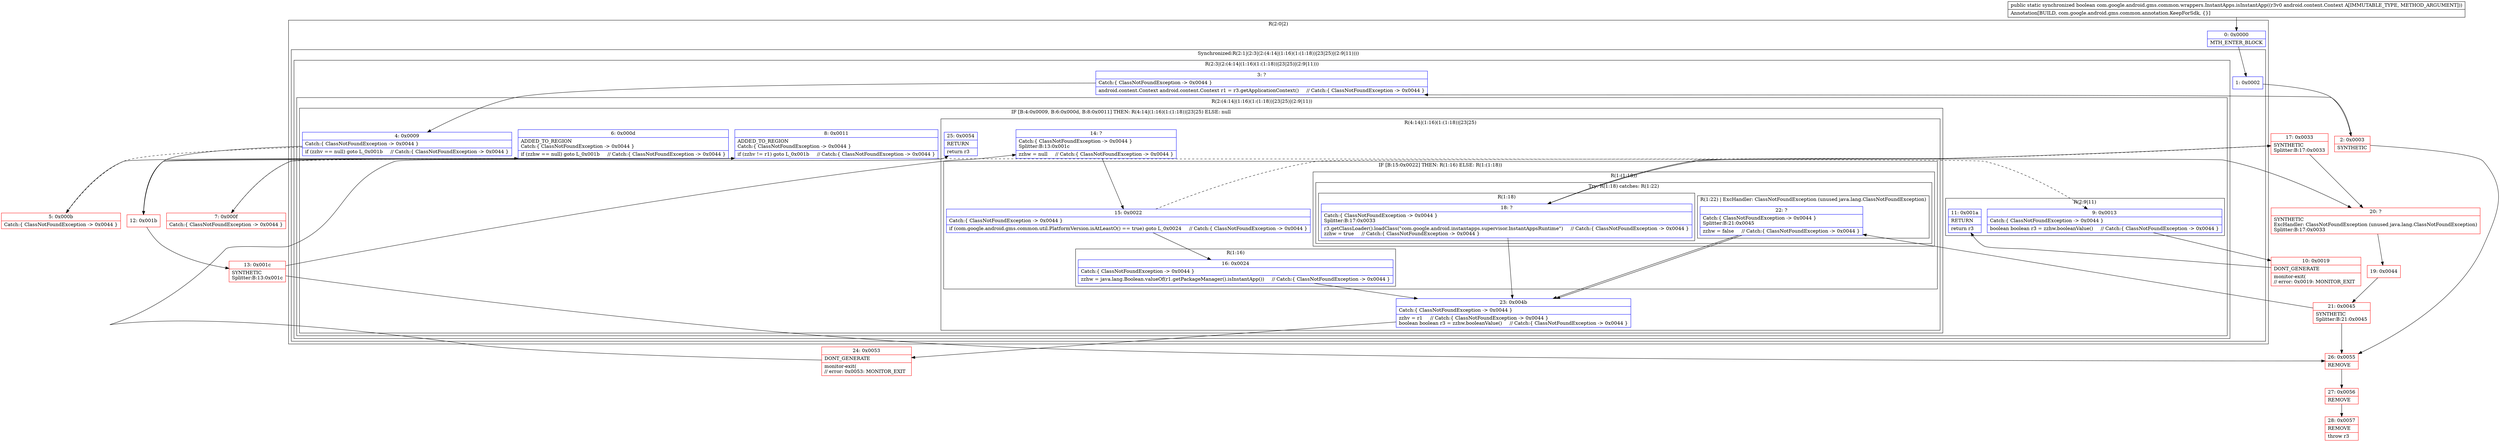 digraph "CFG forcom.google.android.gms.common.wrappers.InstantApps.isInstantApp(Landroid\/content\/Context;)Z" {
subgraph cluster_Region_181096506 {
label = "R(2:0|2)";
node [shape=record,color=blue];
Node_0 [shape=record,label="{0\:\ 0x0000|MTH_ENTER_BLOCK\l}"];
subgraph cluster_SynchronizedRegion_2147385480 {
label = "Synchronized:R(2:1|(2:3|(2:(4:14|(1:16)(1:(1:18))|23|25)|(2:9|11))))";
node [shape=record,color=blue];
Node_1 [shape=record,label="{1\:\ 0x0002}"];
subgraph cluster_Region_275683726 {
label = "R(2:3|(2:(4:14|(1:16)(1:(1:18))|23|25)|(2:9|11)))";
node [shape=record,color=blue];
Node_3 [shape=record,label="{3\:\ ?|Catch:\{ ClassNotFoundException \-\> 0x0044 \}\l|android.content.Context android.content.Context r1 = r3.getApplicationContext()     \/\/ Catch:\{ ClassNotFoundException \-\> 0x0044 \}\l}"];
subgraph cluster_Region_1552905784 {
label = "R(2:(4:14|(1:16)(1:(1:18))|23|25)|(2:9|11))";
node [shape=record,color=blue];
subgraph cluster_IfRegion_1583047464 {
label = "IF [B:4:0x0009, B:6:0x000d, B:8:0x0011] THEN: R(4:14|(1:16)(1:(1:18))|23|25) ELSE: null";
node [shape=record,color=blue];
Node_4 [shape=record,label="{4\:\ 0x0009|Catch:\{ ClassNotFoundException \-\> 0x0044 \}\l|if (zzhv == null) goto L_0x001b     \/\/ Catch:\{ ClassNotFoundException \-\> 0x0044 \}\l}"];
Node_6 [shape=record,label="{6\:\ 0x000d|ADDED_TO_REGION\lCatch:\{ ClassNotFoundException \-\> 0x0044 \}\l|if (zzhw == null) goto L_0x001b     \/\/ Catch:\{ ClassNotFoundException \-\> 0x0044 \}\l}"];
Node_8 [shape=record,label="{8\:\ 0x0011|ADDED_TO_REGION\lCatch:\{ ClassNotFoundException \-\> 0x0044 \}\l|if (zzhv != r1) goto L_0x001b     \/\/ Catch:\{ ClassNotFoundException \-\> 0x0044 \}\l}"];
subgraph cluster_Region_256856554 {
label = "R(4:14|(1:16)(1:(1:18))|23|25)";
node [shape=record,color=blue];
Node_14 [shape=record,label="{14\:\ ?|Catch:\{ ClassNotFoundException \-\> 0x0044 \}\lSplitter:B:13:0x001c\l|zzhw = null     \/\/ Catch:\{ ClassNotFoundException \-\> 0x0044 \}\l}"];
subgraph cluster_IfRegion_1097079856 {
label = "IF [B:15:0x0022] THEN: R(1:16) ELSE: R(1:(1:18))";
node [shape=record,color=blue];
Node_15 [shape=record,label="{15\:\ 0x0022|Catch:\{ ClassNotFoundException \-\> 0x0044 \}\l|if (com.google.android.gms.common.util.PlatformVersion.isAtLeastO() == true) goto L_0x0024     \/\/ Catch:\{ ClassNotFoundException \-\> 0x0044 \}\l}"];
subgraph cluster_Region_129792934 {
label = "R(1:16)";
node [shape=record,color=blue];
Node_16 [shape=record,label="{16\:\ 0x0024|Catch:\{ ClassNotFoundException \-\> 0x0044 \}\l|zzhw = java.lang.Boolean.valueOf(r1.getPackageManager().isInstantApp())     \/\/ Catch:\{ ClassNotFoundException \-\> 0x0044 \}\l}"];
}
subgraph cluster_Region_301911718 {
label = "R(1:(1:18))";
node [shape=record,color=blue];
subgraph cluster_TryCatchRegion_445642449 {
label = "Try: R(1:18) catches: R(1:22)";
node [shape=record,color=blue];
subgraph cluster_Region_1024879886 {
label = "R(1:18)";
node [shape=record,color=blue];
Node_18 [shape=record,label="{18\:\ ?|Catch:\{ ClassNotFoundException \-\> 0x0044 \}\lSplitter:B:17:0x0033\l|r3.getClassLoader().loadClass(\"com.google.android.instantapps.supervisor.InstantAppsRuntime\")     \/\/ Catch:\{ ClassNotFoundException \-\> 0x0044 \}\lzzhw = true     \/\/ Catch:\{ ClassNotFoundException \-\> 0x0044 \}\l}"];
}
subgraph cluster_Region_1551004416 {
label = "R(1:22) | ExcHandler: ClassNotFoundException (unused java.lang.ClassNotFoundException)\l";
node [shape=record,color=blue];
Node_22 [shape=record,label="{22\:\ ?|Catch:\{ ClassNotFoundException \-\> 0x0044 \}\lSplitter:B:21:0x0045\l|zzhw = false     \/\/ Catch:\{ ClassNotFoundException \-\> 0x0044 \}\l}"];
}
}
}
}
Node_23 [shape=record,label="{23\:\ 0x004b|Catch:\{ ClassNotFoundException \-\> 0x0044 \}\l|zzhv = r1     \/\/ Catch:\{ ClassNotFoundException \-\> 0x0044 \}\lboolean boolean r3 = zzhw.booleanValue()     \/\/ Catch:\{ ClassNotFoundException \-\> 0x0044 \}\l}"];
Node_25 [shape=record,label="{25\:\ 0x0054|RETURN\l|return r3\l}"];
}
}
subgraph cluster_Region_1804143460 {
label = "R(2:9|11)";
node [shape=record,color=blue];
Node_9 [shape=record,label="{9\:\ 0x0013|Catch:\{ ClassNotFoundException \-\> 0x0044 \}\l|boolean boolean r3 = zzhw.booleanValue()     \/\/ Catch:\{ ClassNotFoundException \-\> 0x0044 \}\l}"];
Node_11 [shape=record,label="{11\:\ 0x001a|RETURN\l|return r3\l}"];
}
}
}
}
}
subgraph cluster_Region_1551004416 {
label = "R(1:22) | ExcHandler: ClassNotFoundException (unused java.lang.ClassNotFoundException)\l";
node [shape=record,color=blue];
Node_22 [shape=record,label="{22\:\ ?|Catch:\{ ClassNotFoundException \-\> 0x0044 \}\lSplitter:B:21:0x0045\l|zzhw = false     \/\/ Catch:\{ ClassNotFoundException \-\> 0x0044 \}\l}"];
}
Node_2 [shape=record,color=red,label="{2\:\ 0x0003|SYNTHETIC\l}"];
Node_5 [shape=record,color=red,label="{5\:\ 0x000b|Catch:\{ ClassNotFoundException \-\> 0x0044 \}\l}"];
Node_7 [shape=record,color=red,label="{7\:\ 0x000f|Catch:\{ ClassNotFoundException \-\> 0x0044 \}\l}"];
Node_10 [shape=record,color=red,label="{10\:\ 0x0019|DONT_GENERATE\l|monitor\-exit(\l\/\/ error: 0x0019: MONITOR_EXIT  \l}"];
Node_12 [shape=record,color=red,label="{12\:\ 0x001b}"];
Node_13 [shape=record,color=red,label="{13\:\ 0x001c|SYNTHETIC\lSplitter:B:13:0x001c\l}"];
Node_17 [shape=record,color=red,label="{17\:\ 0x0033|SYNTHETIC\lSplitter:B:17:0x0033\l}"];
Node_19 [shape=record,color=red,label="{19\:\ 0x0044}"];
Node_20 [shape=record,color=red,label="{20\:\ ?|SYNTHETIC\lExcHandler: ClassNotFoundException (unused java.lang.ClassNotFoundException)\lSplitter:B:17:0x0033\l}"];
Node_21 [shape=record,color=red,label="{21\:\ 0x0045|SYNTHETIC\lSplitter:B:21:0x0045\l}"];
Node_24 [shape=record,color=red,label="{24\:\ 0x0053|DONT_GENERATE\l|monitor\-exit(\l\/\/ error: 0x0053: MONITOR_EXIT  \l}"];
Node_26 [shape=record,color=red,label="{26\:\ 0x0055|REMOVE\l}"];
Node_27 [shape=record,color=red,label="{27\:\ 0x0056|REMOVE\l}"];
Node_28 [shape=record,color=red,label="{28\:\ 0x0057|REMOVE\l|throw r3\l}"];
MethodNode[shape=record,label="{public static synchronized boolean com.google.android.gms.common.wrappers.InstantApps.isInstantApp((r3v0 android.content.Context A[IMMUTABLE_TYPE, METHOD_ARGUMENT]))  | Annotation[BUILD, com.google.android.gms.common.annotation.KeepForSdk, \{\}]\l}"];
MethodNode -> Node_0;
Node_0 -> Node_1;
Node_1 -> Node_2;
Node_3 -> Node_4;
Node_4 -> Node_5[style=dashed];
Node_4 -> Node_12;
Node_6 -> Node_7[style=dashed];
Node_6 -> Node_12;
Node_8 -> Node_9[style=dashed];
Node_8 -> Node_12;
Node_14 -> Node_15;
Node_15 -> Node_16;
Node_15 -> Node_17[style=dashed];
Node_16 -> Node_23;
Node_18 -> Node_20;
Node_18 -> Node_23;
Node_22 -> Node_23;
Node_23 -> Node_24;
Node_9 -> Node_10;
Node_22 -> Node_23;
Node_2 -> Node_3;
Node_2 -> Node_26;
Node_5 -> Node_6;
Node_7 -> Node_8;
Node_10 -> Node_11;
Node_12 -> Node_13;
Node_13 -> Node_14;
Node_13 -> Node_26;
Node_17 -> Node_18;
Node_17 -> Node_20;
Node_19 -> Node_21;
Node_20 -> Node_19;
Node_21 -> Node_22;
Node_21 -> Node_26;
Node_24 -> Node_25;
Node_26 -> Node_27;
Node_27 -> Node_28;
}


